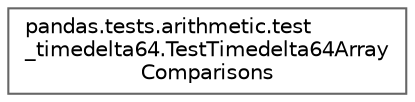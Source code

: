 digraph "Graphical Class Hierarchy"
{
 // LATEX_PDF_SIZE
  bgcolor="transparent";
  edge [fontname=Helvetica,fontsize=10,labelfontname=Helvetica,labelfontsize=10];
  node [fontname=Helvetica,fontsize=10,shape=box,height=0.2,width=0.4];
  rankdir="LR";
  Node0 [id="Node000000",label="pandas.tests.arithmetic.test\l_timedelta64.TestTimedelta64Array\lComparisons",height=0.2,width=0.4,color="grey40", fillcolor="white", style="filled",URL="$d3/d28/classpandas_1_1tests_1_1arithmetic_1_1test__timedelta64_1_1TestTimedelta64ArrayComparisons.html",tooltip=" "];
}
